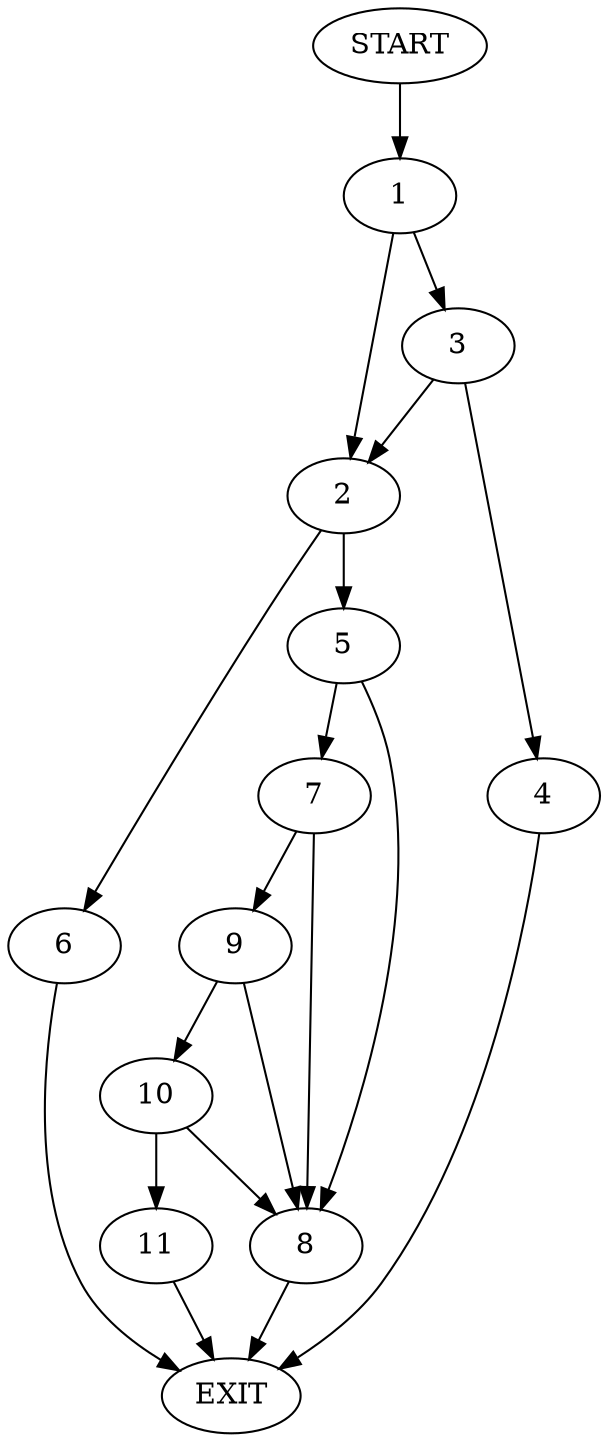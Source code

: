 digraph {
0 [label="START"]
12 [label="EXIT"]
0 -> 1
1 -> 2
1 -> 3
3 -> 2
3 -> 4
2 -> 5
2 -> 6
4 -> 12
5 -> 7
5 -> 8
6 -> 12
7 -> 8
7 -> 9
8 -> 12
9 -> 10
9 -> 8
10 -> 11
10 -> 8
11 -> 12
}
